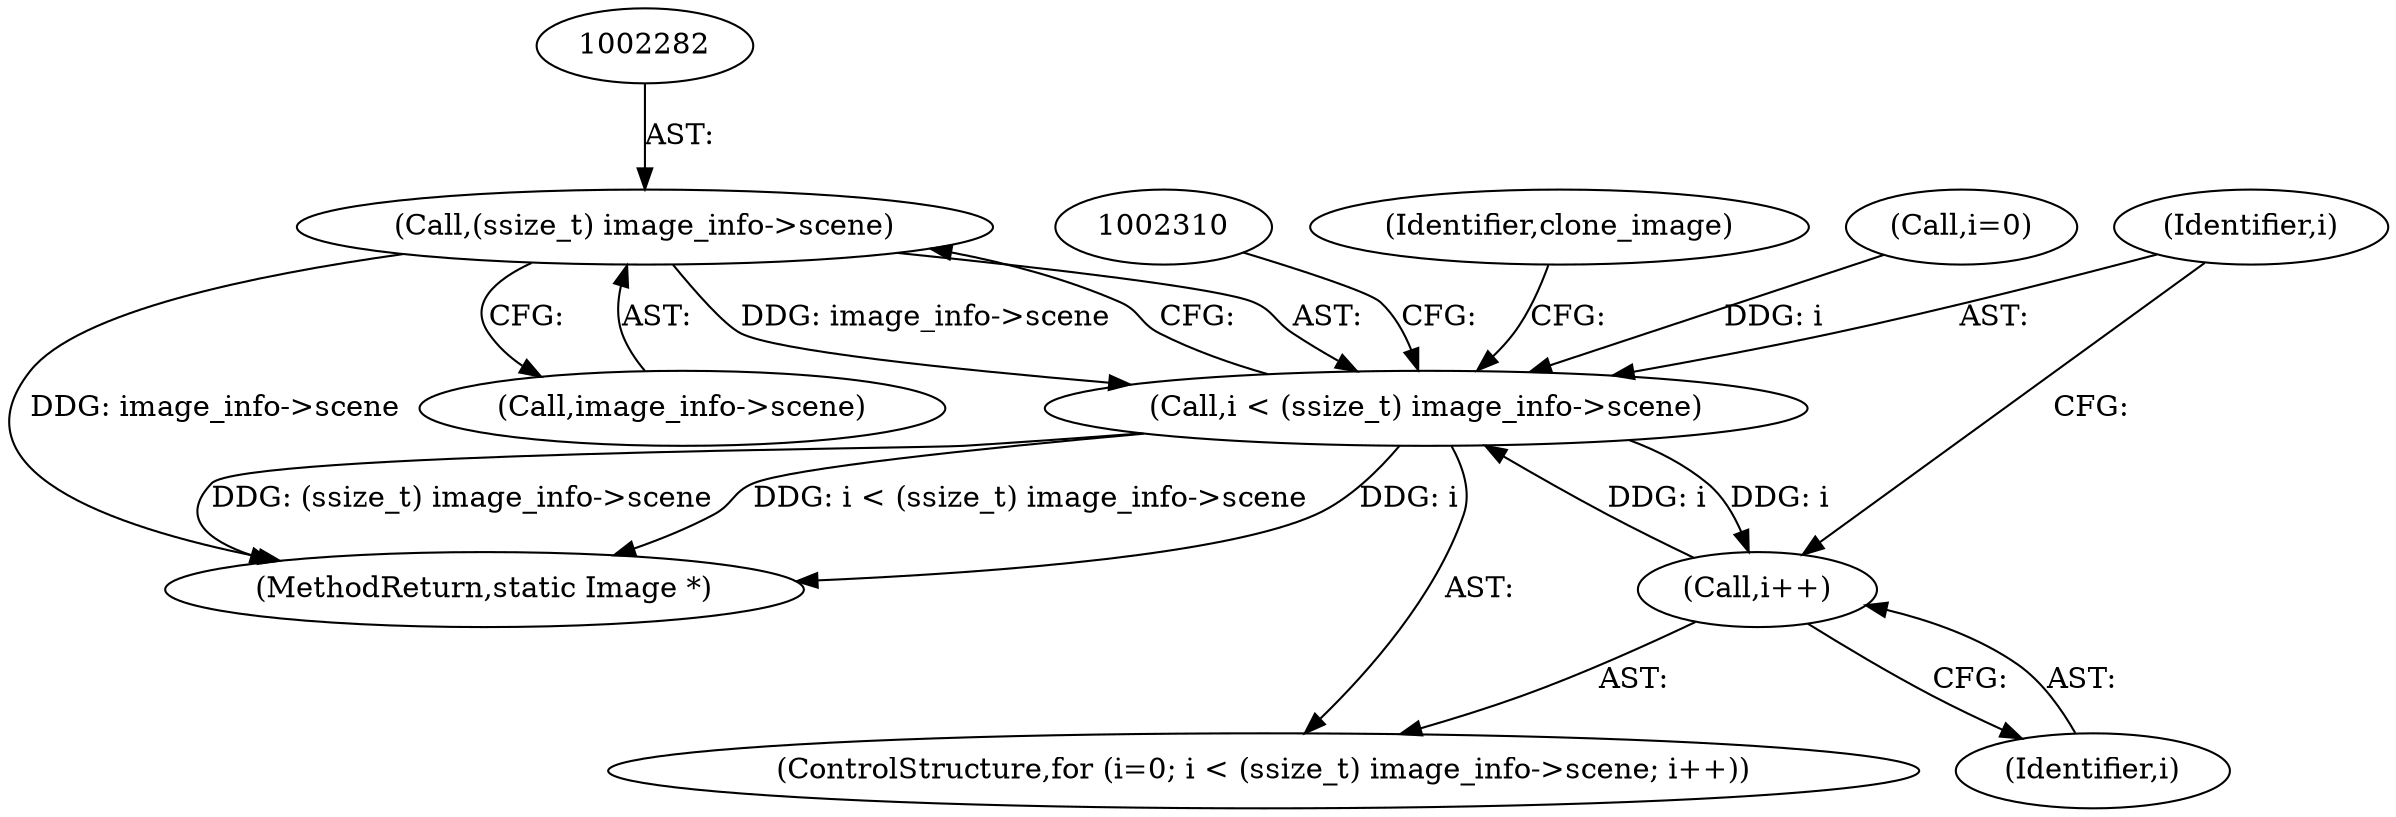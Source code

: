 digraph "0_ImageMagick6_7d11230060fa9c8f67e53c85224daf6648805c7b@pointer" {
"1002281" [label="(Call,(ssize_t) image_info->scene)"];
"1002279" [label="(Call,i < (ssize_t) image_info->scene)"];
"1002286" [label="(Call,i++)"];
"1002275" [label="(ControlStructure,for (i=0; i < (ssize_t) image_info->scene; i++))"];
"1002286" [label="(Call,i++)"];
"1002281" [label="(Call,(ssize_t) image_info->scene)"];
"1002283" [label="(Call,image_info->scene)"];
"1002287" [label="(Identifier,i)"];
"1002409" [label="(MethodReturn,static Image *)"];
"1002290" [label="(Identifier,clone_image)"];
"1002280" [label="(Identifier,i)"];
"1002276" [label="(Call,i=0)"];
"1002279" [label="(Call,i < (ssize_t) image_info->scene)"];
"1002281" -> "1002279"  [label="AST: "];
"1002281" -> "1002283"  [label="CFG: "];
"1002282" -> "1002281"  [label="AST: "];
"1002283" -> "1002281"  [label="AST: "];
"1002279" -> "1002281"  [label="CFG: "];
"1002281" -> "1002409"  [label="DDG: image_info->scene"];
"1002281" -> "1002279"  [label="DDG: image_info->scene"];
"1002279" -> "1002275"  [label="AST: "];
"1002280" -> "1002279"  [label="AST: "];
"1002290" -> "1002279"  [label="CFG: "];
"1002310" -> "1002279"  [label="CFG: "];
"1002279" -> "1002409"  [label="DDG: i"];
"1002279" -> "1002409"  [label="DDG: (ssize_t) image_info->scene"];
"1002279" -> "1002409"  [label="DDG: i < (ssize_t) image_info->scene"];
"1002286" -> "1002279"  [label="DDG: i"];
"1002276" -> "1002279"  [label="DDG: i"];
"1002279" -> "1002286"  [label="DDG: i"];
"1002286" -> "1002275"  [label="AST: "];
"1002286" -> "1002287"  [label="CFG: "];
"1002287" -> "1002286"  [label="AST: "];
"1002280" -> "1002286"  [label="CFG: "];
}
